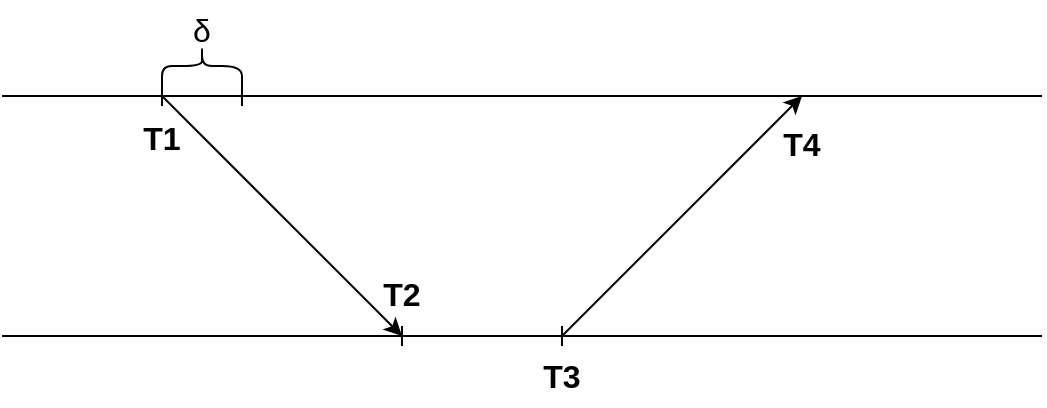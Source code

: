 <mxfile version="16.4.7" type="github">
  <diagram id="gBNAi8-iruR_p5Z62fZb" name="Page-1">
    <mxGraphModel dx="1038" dy="547" grid="1" gridSize="10" guides="1" tooltips="1" connect="1" arrows="1" fold="1" page="1" pageScale="1" pageWidth="827" pageHeight="1169" math="0" shadow="0">
      <root>
        <mxCell id="0" />
        <mxCell id="1" parent="0" />
        <mxCell id="7JM0udp9-rvbb8lXxzfd-84" value="&lt;b&gt;T1&lt;/b&gt;" style="text;html=1;strokeColor=none;fillColor=none;align=center;verticalAlign=middle;whiteSpace=wrap;rounded=0;fontSize=16;" vertex="1" parent="1">
          <mxGeometry x="210" y="411" width="60" height="30" as="geometry" />
        </mxCell>
        <mxCell id="7JM0udp9-rvbb8lXxzfd-85" value="&lt;b&gt;T2&lt;br&gt;&lt;/b&gt;" style="text;html=1;strokeColor=none;fillColor=none;align=center;verticalAlign=middle;whiteSpace=wrap;rounded=0;fontSize=16;" vertex="1" parent="1">
          <mxGeometry x="330" y="489" width="60" height="30" as="geometry" />
        </mxCell>
        <mxCell id="7JM0udp9-rvbb8lXxzfd-86" value="&lt;b&gt;T3&lt;br&gt;&lt;/b&gt;" style="text;html=1;strokeColor=none;fillColor=none;align=center;verticalAlign=middle;whiteSpace=wrap;rounded=0;fontSize=16;" vertex="1" parent="1">
          <mxGeometry x="410" y="530" width="60" height="30" as="geometry" />
        </mxCell>
        <mxCell id="7JM0udp9-rvbb8lXxzfd-87" value="&lt;b&gt;T4&lt;br&gt;&lt;/b&gt;" style="text;html=1;strokeColor=none;fillColor=none;align=center;verticalAlign=middle;whiteSpace=wrap;rounded=0;fontSize=16;" vertex="1" parent="1">
          <mxGeometry x="530" y="414" width="60" height="30" as="geometry" />
        </mxCell>
        <mxCell id="7JM0udp9-rvbb8lXxzfd-88" value="" style="shape=curlyBracket;whiteSpace=wrap;html=1;rounded=1;fontSize=16;gradientColor=none;rotation=90;size=0.5;" vertex="1" parent="1">
          <mxGeometry x="250" y="370" width="20" height="40" as="geometry" />
        </mxCell>
        <mxCell id="7JM0udp9-rvbb8lXxzfd-21" value="" style="shape=crossbar;whiteSpace=wrap;html=1;rounded=1;fontSize=16;gradientColor=none;" vertex="1" parent="1">
          <mxGeometry x="240" y="400" width="40" height="10" as="geometry" />
        </mxCell>
        <mxCell id="7JM0udp9-rvbb8lXxzfd-38" value="" style="endArrow=none;html=1;rounded=0;fontSize=16;" edge="1" parent="1">
          <mxGeometry width="50" height="50" relative="1" as="geometry">
            <mxPoint x="240" y="405" as="sourcePoint" />
            <mxPoint x="160" y="405" as="targetPoint" />
          </mxGeometry>
        </mxCell>
        <mxCell id="7JM0udp9-rvbb8lXxzfd-41" value="" style="endArrow=none;html=1;rounded=0;fontSize=16;" edge="1" parent="1">
          <mxGeometry width="50" height="50" relative="1" as="geometry">
            <mxPoint x="680" y="405" as="sourcePoint" />
            <mxPoint x="560" y="405" as="targetPoint" />
          </mxGeometry>
        </mxCell>
        <mxCell id="7JM0udp9-rvbb8lXxzfd-82" value="" style="endArrow=classic;html=1;rounded=0;fontSize=16;exitX=0;exitY=0.5;exitDx=0;exitDy=0;exitPerimeter=0;entryX=1;entryY=0.5;entryDx=0;entryDy=0;entryPerimeter=0;" edge="1" parent="1" source="7JM0udp9-rvbb8lXxzfd-21">
          <mxGeometry width="50" height="50" relative="1" as="geometry">
            <mxPoint x="470" y="390" as="sourcePoint" />
            <mxPoint x="360" y="525" as="targetPoint" />
          </mxGeometry>
        </mxCell>
        <mxCell id="7JM0udp9-rvbb8lXxzfd-66" value="" style="shape=crossbar;whiteSpace=wrap;html=1;rounded=1;fontSize=16;gradientColor=none;" vertex="1" parent="1">
          <mxGeometry x="360" y="520" width="80" height="10" as="geometry" />
        </mxCell>
        <mxCell id="7JM0udp9-rvbb8lXxzfd-83" value="" style="endArrow=classic;html=1;rounded=0;fontSize=16;exitX=0;exitY=0.5;exitDx=0;exitDy=0;exitPerimeter=0;entryX=1;entryY=0.5;entryDx=0;entryDy=0;entryPerimeter=0;" edge="1" parent="1">
          <mxGeometry width="50" height="50" relative="1" as="geometry">
            <mxPoint x="440" y="525" as="sourcePoint" />
            <mxPoint x="560" y="405" as="targetPoint" />
          </mxGeometry>
        </mxCell>
        <mxCell id="7JM0udp9-rvbb8lXxzfd-78" value="" style="endArrow=none;html=1;rounded=0;fontSize=16;exitX=0;exitY=0.5;exitDx=0;exitDy=0;exitPerimeter=0;" edge="1" parent="1" source="7JM0udp9-rvbb8lXxzfd-66">
          <mxGeometry width="50" height="50" relative="1" as="geometry">
            <mxPoint x="240" y="525" as="sourcePoint" />
            <mxPoint x="160" y="525" as="targetPoint" />
          </mxGeometry>
        </mxCell>
        <mxCell id="7JM0udp9-rvbb8lXxzfd-79" value="" style="endArrow=none;html=1;rounded=0;fontSize=16;" edge="1" parent="1">
          <mxGeometry width="50" height="50" relative="1" as="geometry">
            <mxPoint x="680" y="525" as="sourcePoint" />
            <mxPoint x="440" y="525" as="targetPoint" />
          </mxGeometry>
        </mxCell>
        <mxCell id="7JM0udp9-rvbb8lXxzfd-99" value="" style="endArrow=none;html=1;rounded=0;fontSize=16;exitX=1;exitY=0.5;exitDx=0;exitDy=0;exitPerimeter=0;" edge="1" parent="1" source="7JM0udp9-rvbb8lXxzfd-21">
          <mxGeometry width="50" height="50" relative="1" as="geometry">
            <mxPoint x="390" y="460" as="sourcePoint" />
            <mxPoint x="560" y="405" as="targetPoint" />
          </mxGeometry>
        </mxCell>
        <mxCell id="7JM0udp9-rvbb8lXxzfd-101" value="δ" style="text;html=1;strokeColor=none;fillColor=none;align=center;verticalAlign=middle;whiteSpace=wrap;rounded=0;fontSize=16;" vertex="1" parent="1">
          <mxGeometry x="230" y="357" width="60" height="30" as="geometry" />
        </mxCell>
      </root>
    </mxGraphModel>
  </diagram>
</mxfile>

